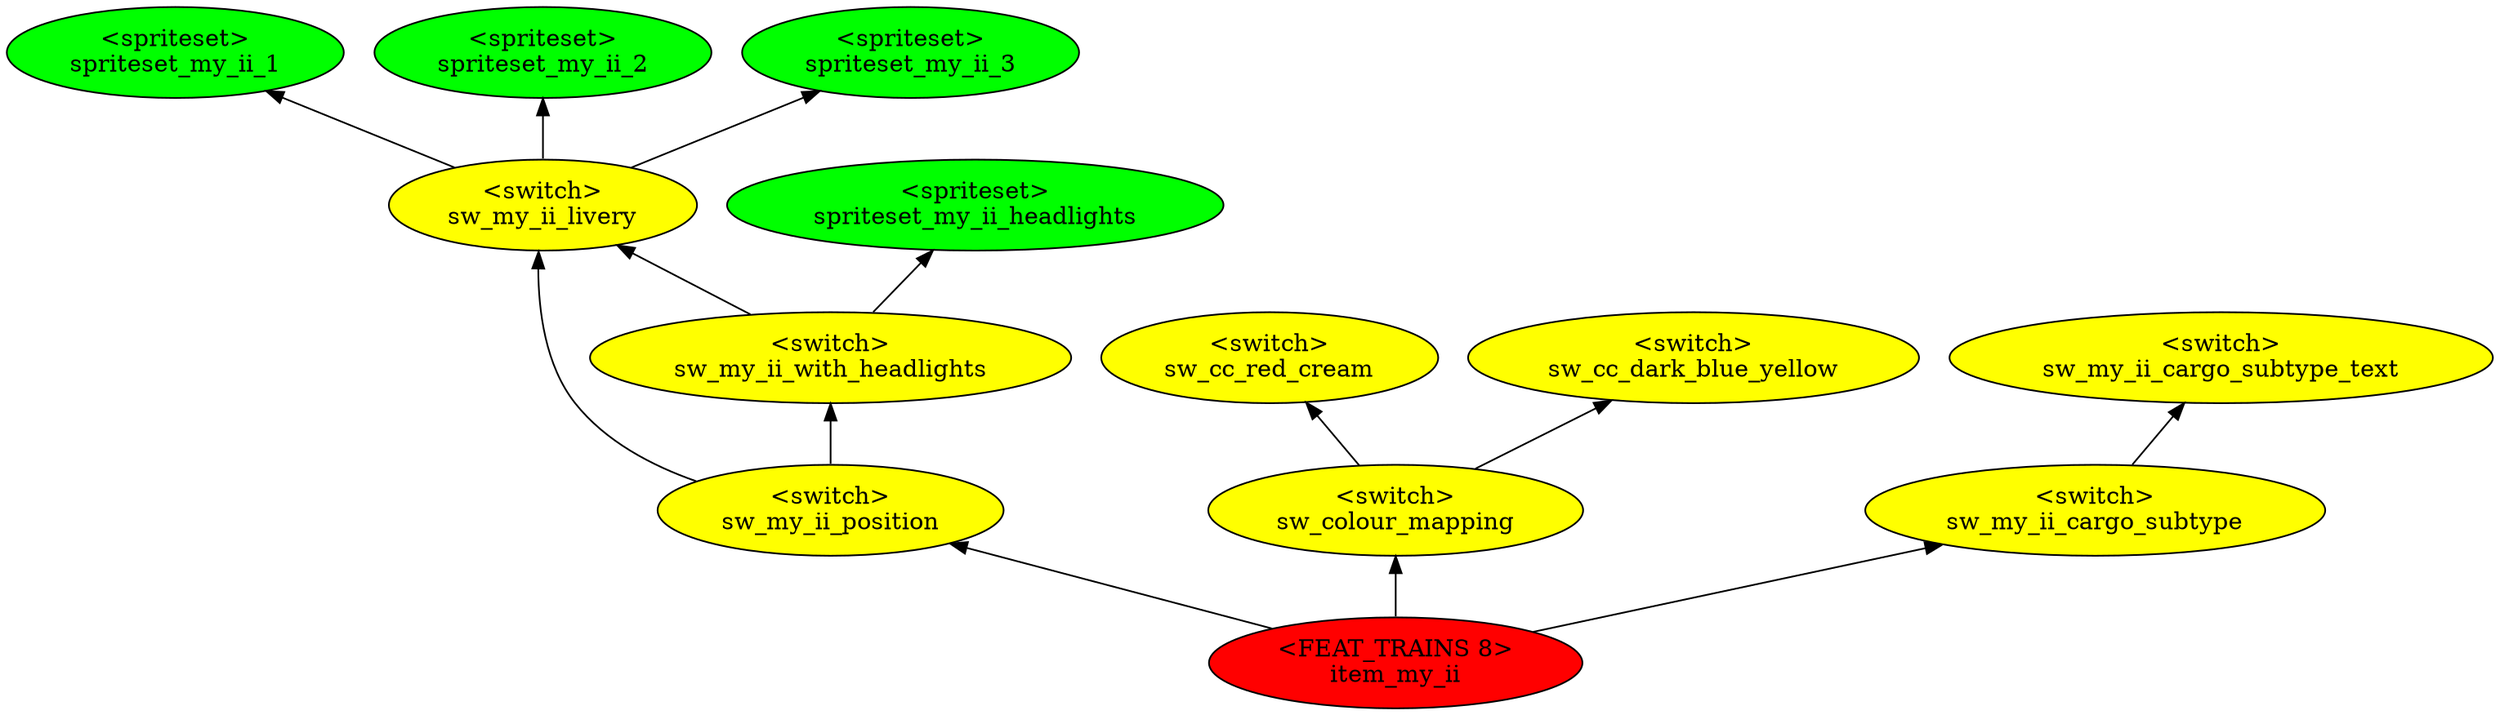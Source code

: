 digraph {
rankdir="BT"
sw_cc_red_cream [fillcolor=yellow style="filled" label="<switch>\nsw_cc_red_cream"]
sw_cc_dark_blue_yellow [fillcolor=yellow style="filled" label="<switch>\nsw_cc_dark_blue_yellow"]
spriteset_my_ii_1 [fillcolor=green style="filled" label="<spriteset>\nspriteset_my_ii_1"]
spriteset_my_ii_2 [fillcolor=green style="filled" label="<spriteset>\nspriteset_my_ii_2"]
spriteset_my_ii_3 [fillcolor=green style="filled" label="<spriteset>\nspriteset_my_ii_3"]
spriteset_my_ii_headlights [fillcolor=green style="filled" label="<spriteset>\nspriteset_my_ii_headlights"]
sw_my_ii_livery [fillcolor=yellow style="filled" label="<switch>\nsw_my_ii_livery"]
sw_my_ii_with_headlights [fillcolor=yellow style="filled" label="<switch>\nsw_my_ii_with_headlights"]
sw_my_ii_position [fillcolor=yellow style="filled" label="<switch>\nsw_my_ii_position"]
sw_colour_mapping [fillcolor=yellow style="filled" label="<switch>\nsw_colour_mapping"]
sw_my_ii_cargo_subtype_text [fillcolor=yellow style="filled" label="<switch>\nsw_my_ii_cargo_subtype_text"]
sw_my_ii_cargo_subtype [fillcolor=yellow style="filled" label="<switch>\nsw_my_ii_cargo_subtype"]
item_my_ii [fillcolor=red style="filled" label="<FEAT_TRAINS 8>\nitem_my_ii"]
sw_colour_mapping->sw_cc_red_cream
item_my_ii->sw_colour_mapping
sw_my_ii_position->sw_my_ii_livery
sw_colour_mapping->sw_cc_dark_blue_yellow
sw_my_ii_with_headlights->sw_my_ii_livery
sw_my_ii_cargo_subtype->sw_my_ii_cargo_subtype_text
sw_my_ii_livery->spriteset_my_ii_2
sw_my_ii_livery->spriteset_my_ii_1
sw_my_ii_livery->spriteset_my_ii_3
item_my_ii->sw_my_ii_cargo_subtype
sw_my_ii_with_headlights->spriteset_my_ii_headlights
item_my_ii->sw_my_ii_position
sw_my_ii_position->sw_my_ii_with_headlights
}
